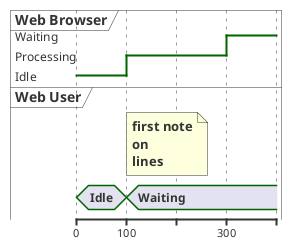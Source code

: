 {
  "sha1": "buj3pwc023vkgp3yi0otw9fbq97kir6",
  "insertion": {
    "when": "2024-05-30T20:48:22.166Z",
    "url": "http://forum.plantuml.net/6877/timing-diagram-feature-request-for-adding-notes",
    "user": "plantuml@gmail.com"
  }
}
@startuml
robust "Web Browser" as WB
concise "Web User" as WU

@0
WU is Idle
WB is Idle

@100
'WU is Waiting : THIS TEXT SHOULD SHOW IN A NOTE ABOVE THE MIDDLE of the < Waiting > - bar
WU is Waiting
WB is Processing
note top of WU : first note\non\nlines
/'WU note THIS TEXT SHOULD SHOW ABOVE THE STATE CHANGE AT T=100 AND COULD EXPLAIN WHY THE STATE CHANGED'/

@300
WB is Waiting
@enduml
